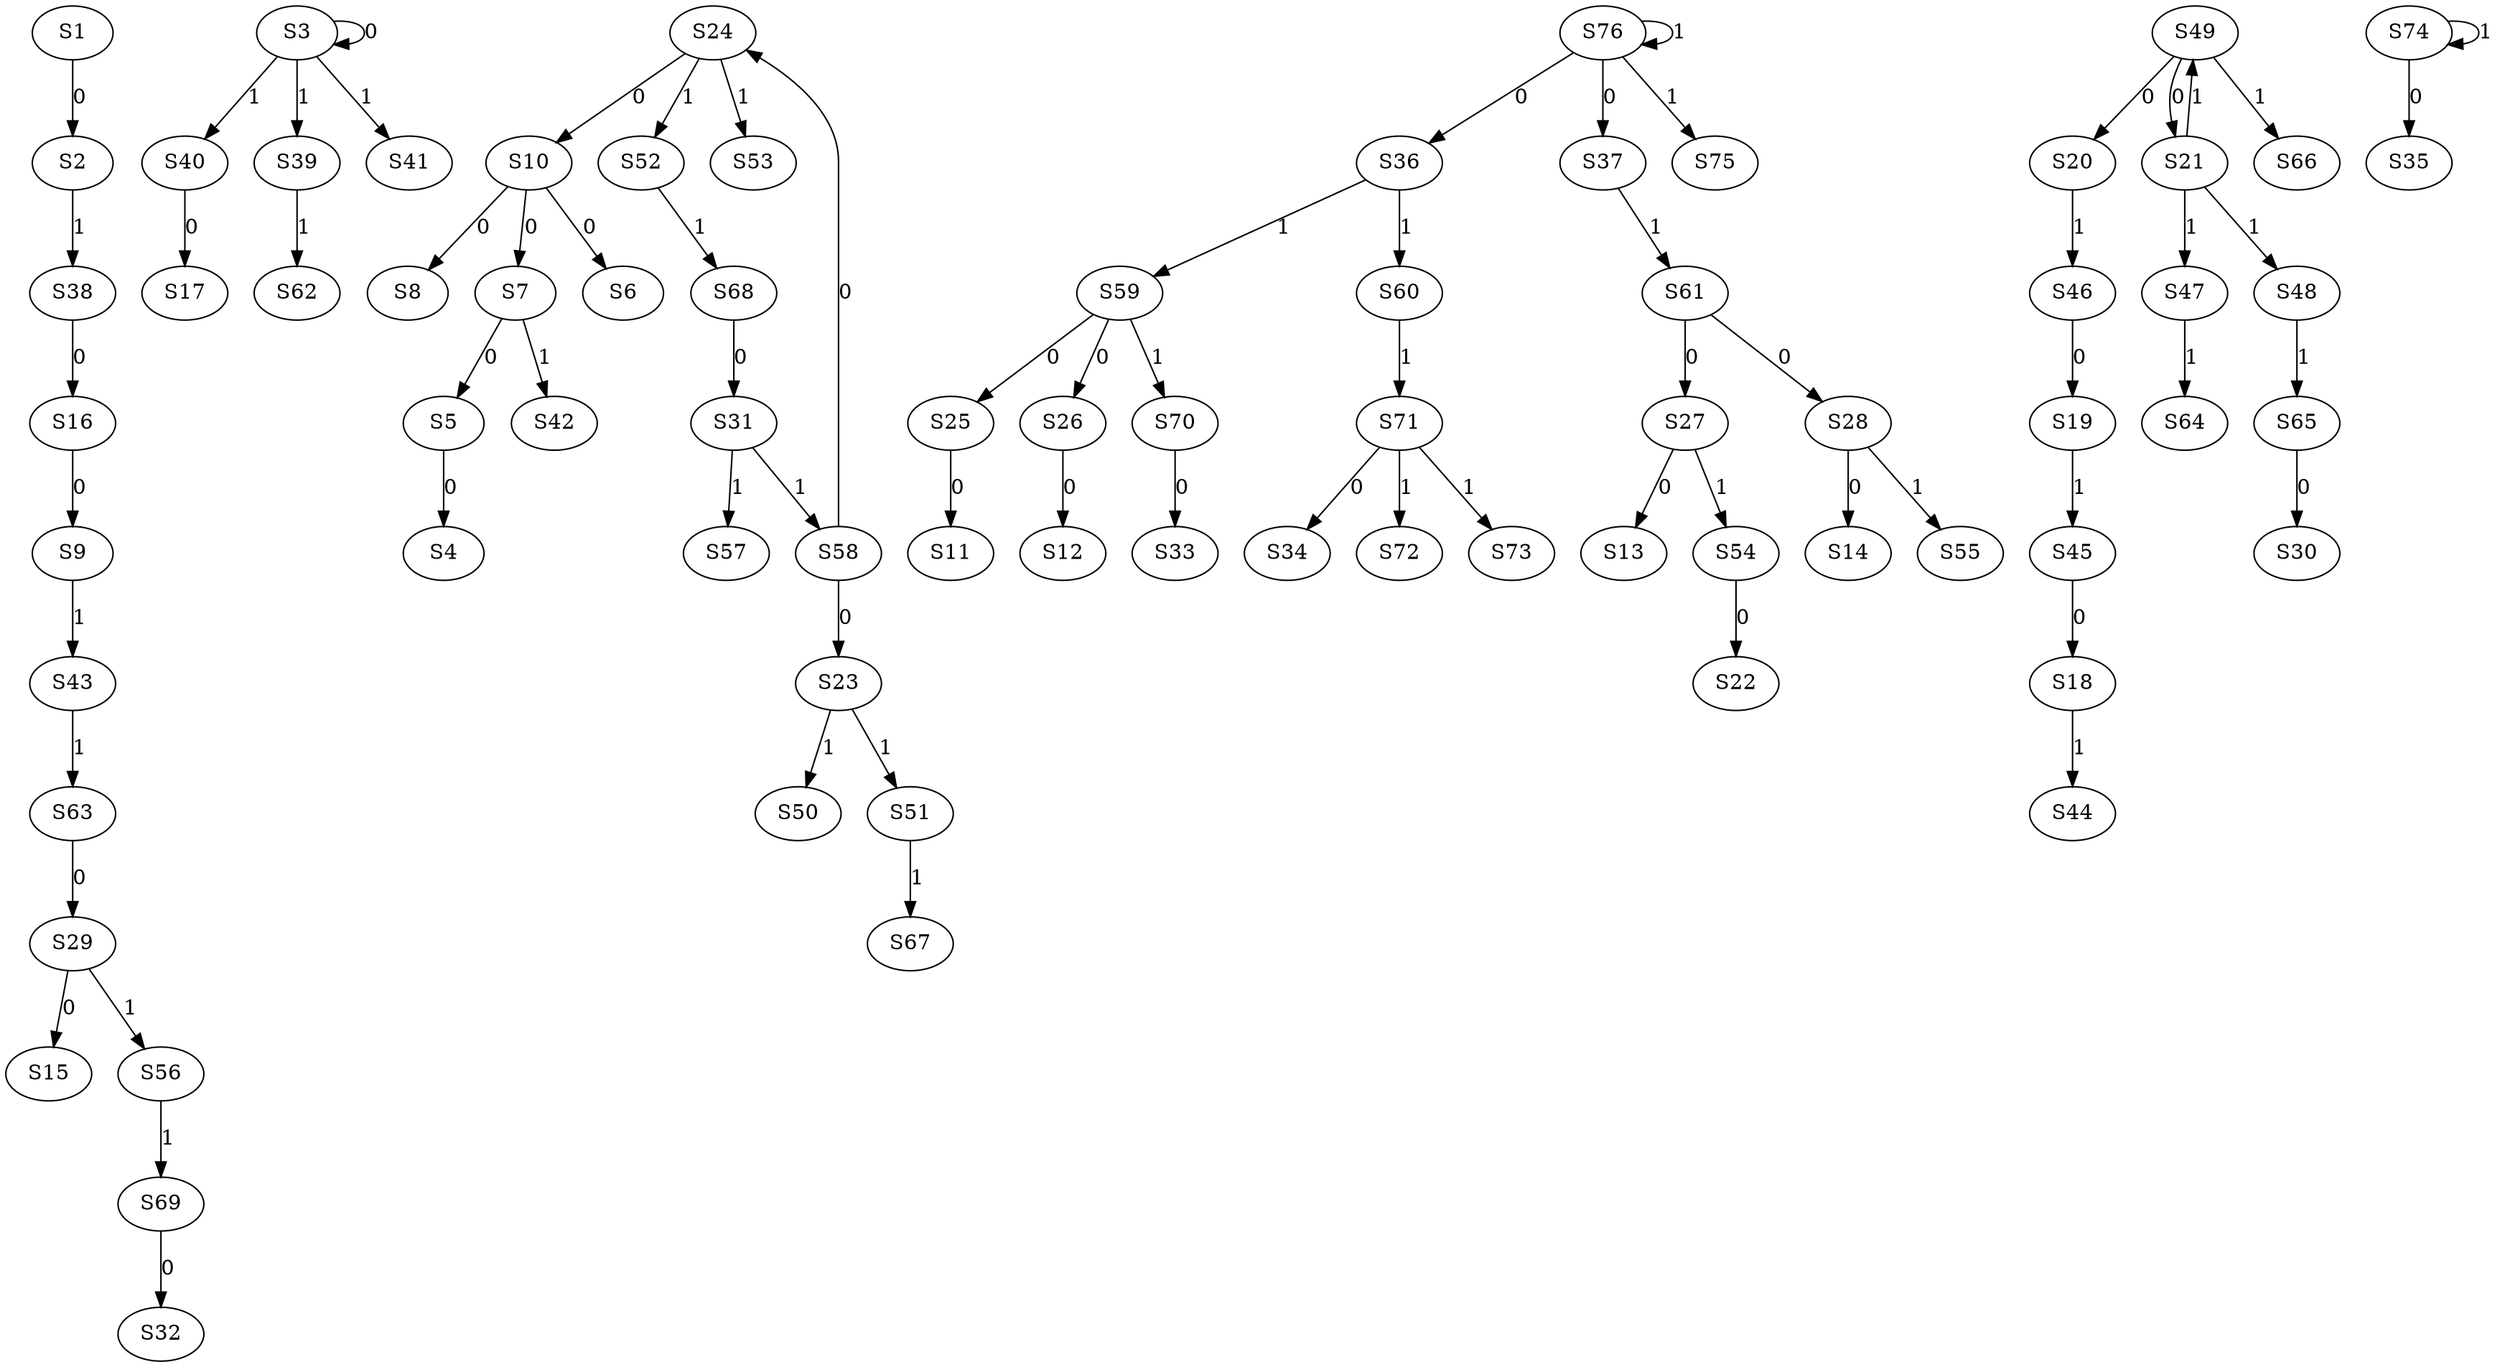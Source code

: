 strict digraph {
	S1 -> S2 [ label = 0 ];
	S3 -> S3 [ label = 0 ];
	S5 -> S4 [ label = 0 ];
	S7 -> S5 [ label = 0 ];
	S10 -> S6 [ label = 0 ];
	S10 -> S7 [ label = 0 ];
	S10 -> S8 [ label = 0 ];
	S16 -> S9 [ label = 0 ];
	S24 -> S10 [ label = 0 ];
	S25 -> S11 [ label = 0 ];
	S26 -> S12 [ label = 0 ];
	S27 -> S13 [ label = 0 ];
	S28 -> S14 [ label = 0 ];
	S29 -> S15 [ label = 0 ];
	S38 -> S16 [ label = 0 ];
	S40 -> S17 [ label = 0 ];
	S45 -> S18 [ label = 0 ];
	S46 -> S19 [ label = 0 ];
	S49 -> S20 [ label = 0 ];
	S49 -> S21 [ label = 0 ];
	S54 -> S22 [ label = 0 ];
	S58 -> S23 [ label = 0 ];
	S58 -> S24 [ label = 0 ];
	S59 -> S25 [ label = 0 ];
	S59 -> S26 [ label = 0 ];
	S61 -> S27 [ label = 0 ];
	S61 -> S28 [ label = 0 ];
	S63 -> S29 [ label = 0 ];
	S65 -> S30 [ label = 0 ];
	S68 -> S31 [ label = 0 ];
	S69 -> S32 [ label = 0 ];
	S70 -> S33 [ label = 0 ];
	S71 -> S34 [ label = 0 ];
	S74 -> S35 [ label = 0 ];
	S76 -> S36 [ label = 0 ];
	S76 -> S37 [ label = 0 ];
	S2 -> S38 [ label = 1 ];
	S3 -> S39 [ label = 1 ];
	S3 -> S40 [ label = 1 ];
	S3 -> S41 [ label = 1 ];
	S7 -> S42 [ label = 1 ];
	S9 -> S43 [ label = 1 ];
	S18 -> S44 [ label = 1 ];
	S19 -> S45 [ label = 1 ];
	S20 -> S46 [ label = 1 ];
	S21 -> S47 [ label = 1 ];
	S21 -> S48 [ label = 1 ];
	S21 -> S49 [ label = 1 ];
	S23 -> S50 [ label = 1 ];
	S23 -> S51 [ label = 1 ];
	S24 -> S52 [ label = 1 ];
	S24 -> S53 [ label = 1 ];
	S27 -> S54 [ label = 1 ];
	S28 -> S55 [ label = 1 ];
	S29 -> S56 [ label = 1 ];
	S31 -> S57 [ label = 1 ];
	S31 -> S58 [ label = 1 ];
	S36 -> S59 [ label = 1 ];
	S36 -> S60 [ label = 1 ];
	S37 -> S61 [ label = 1 ];
	S39 -> S62 [ label = 1 ];
	S43 -> S63 [ label = 1 ];
	S47 -> S64 [ label = 1 ];
	S48 -> S65 [ label = 1 ];
	S49 -> S66 [ label = 1 ];
	S51 -> S67 [ label = 1 ];
	S52 -> S68 [ label = 1 ];
	S56 -> S69 [ label = 1 ];
	S59 -> S70 [ label = 1 ];
	S60 -> S71 [ label = 1 ];
	S71 -> S72 [ label = 1 ];
	S71 -> S73 [ label = 1 ];
	S74 -> S74 [ label = 1 ];
	S76 -> S75 [ label = 1 ];
	S76 -> S76 [ label = 1 ];
}
